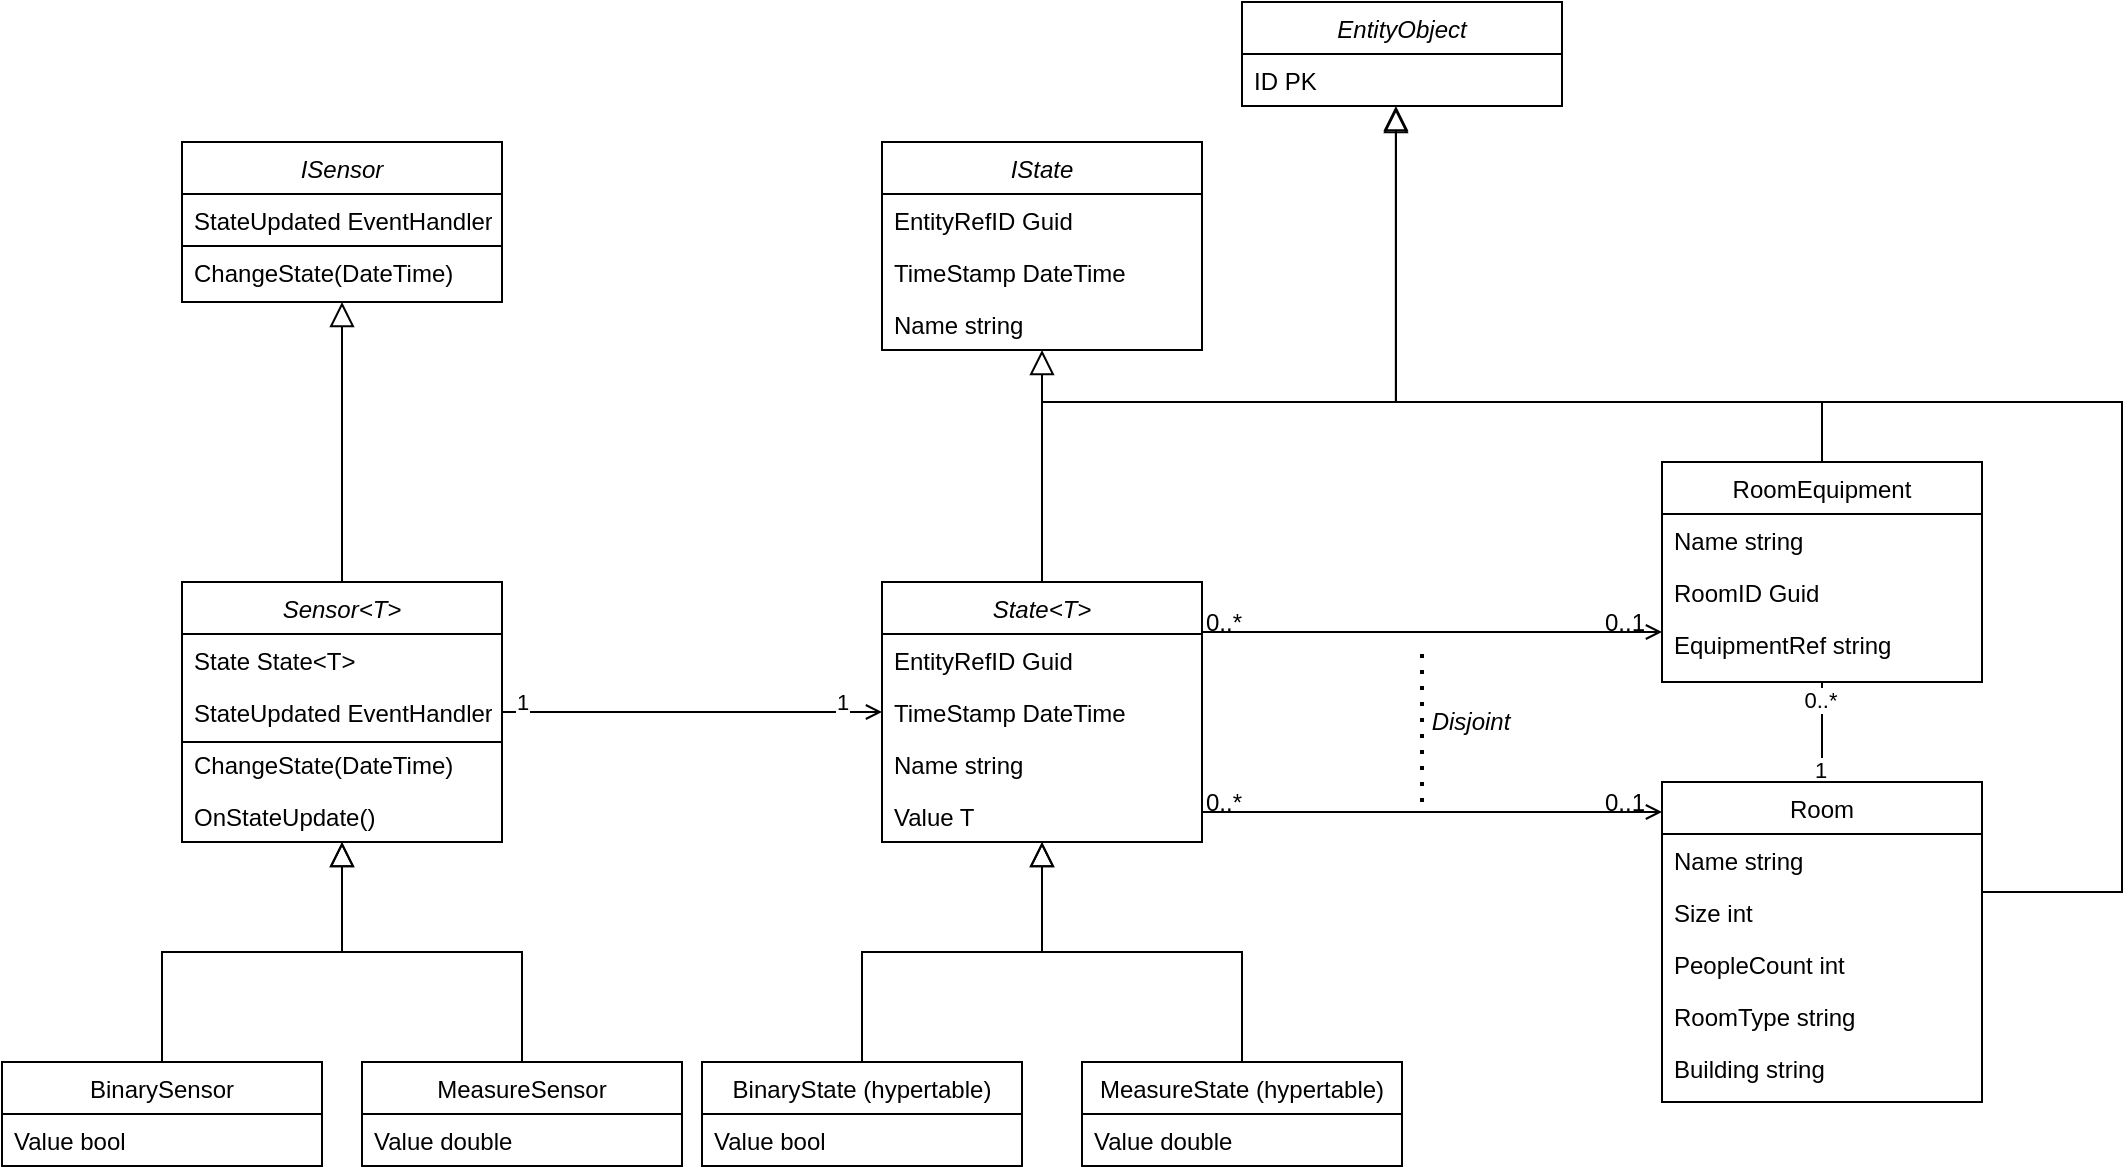 <mxfile version="20.0.1" type="device"><diagram id="C5RBs43oDa-KdzZeNtuy" name="Page-1"><mxGraphModel dx="2249" dy="794" grid="1" gridSize="10" guides="1" tooltips="1" connect="1" arrows="1" fold="1" page="1" pageScale="1" pageWidth="827" pageHeight="1169" math="0" shadow="0"><root><mxCell id="WIyWlLk6GJQsqaUBKTNV-0"/><mxCell id="WIyWlLk6GJQsqaUBKTNV-1" parent="WIyWlLk6GJQsqaUBKTNV-0"/><mxCell id="zkfFHV4jXpPFQw0GAbJ--0" value="State&lt;T&gt;" style="swimlane;fontStyle=2;align=center;verticalAlign=top;childLayout=stackLayout;horizontal=1;startSize=26;horizontalStack=0;resizeParent=1;resizeLast=0;collapsible=1;marginBottom=0;rounded=0;shadow=0;strokeWidth=1;" parent="WIyWlLk6GJQsqaUBKTNV-1" vertex="1"><mxGeometry x="110" y="300" width="160" height="130" as="geometry"><mxRectangle x="230" y="140" width="160" height="26" as="alternateBounds"/></mxGeometry></mxCell><mxCell id="zkfFHV4jXpPFQw0GAbJ--2" value="EntityRefID Guid" style="text;align=left;verticalAlign=top;spacingLeft=4;spacingRight=4;overflow=hidden;rotatable=0;points=[[0,0.5],[1,0.5]];portConstraint=eastwest;rounded=0;shadow=0;html=0;" parent="zkfFHV4jXpPFQw0GAbJ--0" vertex="1"><mxGeometry y="26" width="160" height="26" as="geometry"/></mxCell><mxCell id="zkfFHV4jXpPFQw0GAbJ--3" value="TimeStamp DateTime" style="text;align=left;verticalAlign=top;spacingLeft=4;spacingRight=4;overflow=hidden;rotatable=0;points=[[0,0.5],[1,0.5]];portConstraint=eastwest;rounded=0;shadow=0;html=0;" parent="zkfFHV4jXpPFQw0GAbJ--0" vertex="1"><mxGeometry y="52" width="160" height="26" as="geometry"/></mxCell><mxCell id="ZIYa35YMbLFhxTtSrHi2-1" value="Name string" style="text;align=left;verticalAlign=top;spacingLeft=4;spacingRight=4;overflow=hidden;rotatable=0;points=[[0,0.5],[1,0.5]];portConstraint=eastwest;rounded=0;shadow=0;html=0;" parent="zkfFHV4jXpPFQw0GAbJ--0" vertex="1"><mxGeometry y="78" width="160" height="26" as="geometry"/></mxCell><mxCell id="ZIYa35YMbLFhxTtSrHi2-34" value="Value T" style="text;align=left;verticalAlign=top;spacingLeft=4;spacingRight=4;overflow=hidden;rotatable=0;points=[[0,0.5],[1,0.5]];portConstraint=eastwest;rounded=0;shadow=0;html=0;" parent="zkfFHV4jXpPFQw0GAbJ--0" vertex="1"><mxGeometry y="104" width="160" height="26" as="geometry"/></mxCell><mxCell id="zkfFHV4jXpPFQw0GAbJ--6" value="BinaryState (hypertable)" style="swimlane;fontStyle=0;align=center;verticalAlign=top;childLayout=stackLayout;horizontal=1;startSize=26;horizontalStack=0;resizeParent=1;resizeLast=0;collapsible=1;marginBottom=0;rounded=0;shadow=0;strokeWidth=1;" parent="WIyWlLk6GJQsqaUBKTNV-1" vertex="1"><mxGeometry x="20" y="540" width="160" height="52" as="geometry"><mxRectangle x="130" y="380" width="160" height="26" as="alternateBounds"/></mxGeometry></mxCell><mxCell id="zkfFHV4jXpPFQw0GAbJ--7" value="Value bool" style="text;align=left;verticalAlign=top;spacingLeft=4;spacingRight=4;overflow=hidden;rotatable=0;points=[[0,0.5],[1,0.5]];portConstraint=eastwest;" parent="zkfFHV4jXpPFQw0GAbJ--6" vertex="1"><mxGeometry y="26" width="160" height="26" as="geometry"/></mxCell><mxCell id="zkfFHV4jXpPFQw0GAbJ--12" value="" style="endArrow=block;endSize=10;endFill=0;shadow=0;strokeWidth=1;rounded=0;edgeStyle=elbowEdgeStyle;elbow=vertical;" parent="WIyWlLk6GJQsqaUBKTNV-1" source="zkfFHV4jXpPFQw0GAbJ--6" target="zkfFHV4jXpPFQw0GAbJ--0" edge="1"><mxGeometry width="160" relative="1" as="geometry"><mxPoint x="90" y="383" as="sourcePoint"/><mxPoint x="90" y="383" as="targetPoint"/></mxGeometry></mxCell><mxCell id="zkfFHV4jXpPFQw0GAbJ--13" value="MeasureState (hypertable)" style="swimlane;fontStyle=0;align=center;verticalAlign=top;childLayout=stackLayout;horizontal=1;startSize=26;horizontalStack=0;resizeParent=1;resizeLast=0;collapsible=1;marginBottom=0;rounded=0;shadow=0;strokeWidth=1;" parent="WIyWlLk6GJQsqaUBKTNV-1" vertex="1"><mxGeometry x="210" y="540" width="160" height="52" as="geometry"><mxRectangle x="340" y="380" width="170" height="26" as="alternateBounds"/></mxGeometry></mxCell><mxCell id="zkfFHV4jXpPFQw0GAbJ--14" value="Value double" style="text;align=left;verticalAlign=top;spacingLeft=4;spacingRight=4;overflow=hidden;rotatable=0;points=[[0,0.5],[1,0.5]];portConstraint=eastwest;" parent="zkfFHV4jXpPFQw0GAbJ--13" vertex="1"><mxGeometry y="26" width="160" height="26" as="geometry"/></mxCell><mxCell id="zkfFHV4jXpPFQw0GAbJ--16" value="" style="endArrow=block;endSize=10;endFill=0;shadow=0;strokeWidth=1;rounded=0;edgeStyle=elbowEdgeStyle;elbow=vertical;" parent="WIyWlLk6GJQsqaUBKTNV-1" source="zkfFHV4jXpPFQw0GAbJ--13" target="zkfFHV4jXpPFQw0GAbJ--0" edge="1"><mxGeometry width="160" relative="1" as="geometry"><mxPoint x="100" y="553" as="sourcePoint"/><mxPoint x="200" y="451" as="targetPoint"/></mxGeometry></mxCell><mxCell id="zkfFHV4jXpPFQw0GAbJ--17" value="RoomEquipment" style="swimlane;fontStyle=0;align=center;verticalAlign=top;childLayout=stackLayout;horizontal=1;startSize=26;horizontalStack=0;resizeParent=1;resizeLast=0;collapsible=1;marginBottom=0;rounded=0;shadow=0;strokeWidth=1;" parent="WIyWlLk6GJQsqaUBKTNV-1" vertex="1"><mxGeometry x="500" y="240" width="160" height="110" as="geometry"><mxRectangle x="550" y="140" width="160" height="26" as="alternateBounds"/></mxGeometry></mxCell><mxCell id="zkfFHV4jXpPFQw0GAbJ--19" value="Name string" style="text;align=left;verticalAlign=top;spacingLeft=4;spacingRight=4;overflow=hidden;rotatable=0;points=[[0,0.5],[1,0.5]];portConstraint=eastwest;rounded=0;shadow=0;html=0;" parent="zkfFHV4jXpPFQw0GAbJ--17" vertex="1"><mxGeometry y="26" width="160" height="26" as="geometry"/></mxCell><mxCell id="zkfFHV4jXpPFQw0GAbJ--20" value="RoomID Guid" style="text;align=left;verticalAlign=top;spacingLeft=4;spacingRight=4;overflow=hidden;rotatable=0;points=[[0,0.5],[1,0.5]];portConstraint=eastwest;rounded=0;shadow=0;html=0;" parent="zkfFHV4jXpPFQw0GAbJ--17" vertex="1"><mxGeometry y="52" width="160" height="26" as="geometry"/></mxCell><mxCell id="ZIYa35YMbLFhxTtSrHi2-12" value="EquipmentRef string" style="text;align=left;verticalAlign=top;spacingLeft=4;spacingRight=4;overflow=hidden;rotatable=0;points=[[0,0.5],[1,0.5]];portConstraint=eastwest;rounded=0;shadow=0;html=0;" parent="zkfFHV4jXpPFQw0GAbJ--17" vertex="1"><mxGeometry y="78" width="160" height="26" as="geometry"/></mxCell><mxCell id="zkfFHV4jXpPFQw0GAbJ--26" value="" style="endArrow=open;shadow=0;strokeWidth=1;rounded=0;endFill=0;edgeStyle=elbowEdgeStyle;elbow=vertical;" parent="WIyWlLk6GJQsqaUBKTNV-1" source="zkfFHV4jXpPFQw0GAbJ--0" target="zkfFHV4jXpPFQw0GAbJ--17" edge="1"><mxGeometry x="0.5" y="41" relative="1" as="geometry"><mxPoint x="370" y="292" as="sourcePoint"/><mxPoint x="530" y="292" as="targetPoint"/><mxPoint x="-40" y="32" as="offset"/></mxGeometry></mxCell><mxCell id="zkfFHV4jXpPFQw0GAbJ--27" value="0..*" style="resizable=0;align=left;verticalAlign=bottom;labelBackgroundColor=none;fontSize=12;" parent="zkfFHV4jXpPFQw0GAbJ--26" connectable="0" vertex="1"><mxGeometry x="-1" relative="1" as="geometry"><mxPoint y="4" as="offset"/></mxGeometry></mxCell><mxCell id="zkfFHV4jXpPFQw0GAbJ--28" value="0..1" style="resizable=0;align=right;verticalAlign=bottom;labelBackgroundColor=none;fontSize=12;" parent="zkfFHV4jXpPFQw0GAbJ--26" connectable="0" vertex="1"><mxGeometry x="1" relative="1" as="geometry"><mxPoint x="-7" y="4" as="offset"/></mxGeometry></mxCell><mxCell id="ZIYa35YMbLFhxTtSrHi2-13" style="edgeStyle=orthogonalEdgeStyle;rounded=0;orthogonalLoop=1;jettySize=auto;html=1;endArrow=none;endFill=0;" parent="WIyWlLk6GJQsqaUBKTNV-1" source="ZIYa35YMbLFhxTtSrHi2-2" target="zkfFHV4jXpPFQw0GAbJ--17" edge="1"><mxGeometry relative="1" as="geometry"><mxPoint x="580" y="350" as="targetPoint"/></mxGeometry></mxCell><mxCell id="ZIYa35YMbLFhxTtSrHi2-14" value="0..*" style="edgeLabel;html=1;align=center;verticalAlign=middle;resizable=0;points=[];" parent="ZIYa35YMbLFhxTtSrHi2-13" vertex="1" connectable="0"><mxGeometry x="0.75" y="1" relative="1" as="geometry"><mxPoint y="3" as="offset"/></mxGeometry></mxCell><mxCell id="ZIYa35YMbLFhxTtSrHi2-15" value="1" style="edgeLabel;html=1;align=center;verticalAlign=middle;resizable=0;points=[];" parent="ZIYa35YMbLFhxTtSrHi2-13" vertex="1" connectable="0"><mxGeometry x="-0.317" y="1" relative="1" as="geometry"><mxPoint y="11" as="offset"/></mxGeometry></mxCell><mxCell id="ZIYa35YMbLFhxTtSrHi2-2" value="Room" style="swimlane;fontStyle=0;align=center;verticalAlign=top;childLayout=stackLayout;horizontal=1;startSize=26;horizontalStack=0;resizeParent=1;resizeLast=0;collapsible=1;marginBottom=0;rounded=0;shadow=0;strokeWidth=1;" parent="WIyWlLk6GJQsqaUBKTNV-1" vertex="1"><mxGeometry x="500" y="400" width="160" height="160" as="geometry"><mxRectangle x="550" y="140" width="160" height="26" as="alternateBounds"/></mxGeometry></mxCell><mxCell id="ZIYa35YMbLFhxTtSrHi2-4" value="Name string" style="text;align=left;verticalAlign=top;spacingLeft=4;spacingRight=4;overflow=hidden;rotatable=0;points=[[0,0.5],[1,0.5]];portConstraint=eastwest;rounded=0;shadow=0;html=0;" parent="ZIYa35YMbLFhxTtSrHi2-2" vertex="1"><mxGeometry y="26" width="160" height="26" as="geometry"/></mxCell><mxCell id="ZIYa35YMbLFhxTtSrHi2-5" value="Size int" style="text;align=left;verticalAlign=top;spacingLeft=4;spacingRight=4;overflow=hidden;rotatable=0;points=[[0,0.5],[1,0.5]];portConstraint=eastwest;rounded=0;shadow=0;html=0;" parent="ZIYa35YMbLFhxTtSrHi2-2" vertex="1"><mxGeometry y="52" width="160" height="26" as="geometry"/></mxCell><mxCell id="ZIYa35YMbLFhxTtSrHi2-6" value="PeopleCount int" style="text;align=left;verticalAlign=top;spacingLeft=4;spacingRight=4;overflow=hidden;rotatable=0;points=[[0,0.5],[1,0.5]];portConstraint=eastwest;rounded=0;shadow=0;html=0;" parent="ZIYa35YMbLFhxTtSrHi2-2" vertex="1"><mxGeometry y="78" width="160" height="26" as="geometry"/></mxCell><mxCell id="ZIYa35YMbLFhxTtSrHi2-7" value="RoomType string   " style="text;align=left;verticalAlign=top;spacingLeft=4;spacingRight=4;overflow=hidden;rotatable=0;points=[[0,0.5],[1,0.5]];portConstraint=eastwest;rounded=0;shadow=0;html=0;" parent="ZIYa35YMbLFhxTtSrHi2-2" vertex="1"><mxGeometry y="104" width="160" height="26" as="geometry"/></mxCell><mxCell id="yZlu84ltAjyXLDxq1VQs-2" value="Building string   " style="text;align=left;verticalAlign=top;spacingLeft=4;spacingRight=4;overflow=hidden;rotatable=0;points=[[0,0.5],[1,0.5]];portConstraint=eastwest;rounded=0;shadow=0;html=0;" vertex="1" parent="ZIYa35YMbLFhxTtSrHi2-2"><mxGeometry y="130" width="160" height="26" as="geometry"/></mxCell><mxCell id="ZIYa35YMbLFhxTtSrHi2-8" value="" style="endArrow=open;shadow=0;strokeWidth=1;rounded=0;endFill=0;edgeStyle=elbowEdgeStyle;elbow=vertical;" parent="WIyWlLk6GJQsqaUBKTNV-1" source="zkfFHV4jXpPFQw0GAbJ--0" target="ZIYa35YMbLFhxTtSrHi2-2" edge="1"><mxGeometry x="0.5" y="41" relative="1" as="geometry"><mxPoint x="370" y="320" as="sourcePoint"/><mxPoint x="560" y="320" as="targetPoint"/><mxPoint x="-40" y="32" as="offset"/></mxGeometry></mxCell><mxCell id="ZIYa35YMbLFhxTtSrHi2-9" value="0..*" style="resizable=0;align=left;verticalAlign=bottom;labelBackgroundColor=none;fontSize=12;" parent="ZIYa35YMbLFhxTtSrHi2-8" connectable="0" vertex="1"><mxGeometry x="-1" relative="1" as="geometry"><mxPoint y="4" as="offset"/></mxGeometry></mxCell><mxCell id="ZIYa35YMbLFhxTtSrHi2-10" value="0..1" style="resizable=0;align=right;verticalAlign=bottom;labelBackgroundColor=none;fontSize=12;" parent="ZIYa35YMbLFhxTtSrHi2-8" connectable="0" vertex="1"><mxGeometry x="1" relative="1" as="geometry"><mxPoint x="-7" y="4" as="offset"/></mxGeometry></mxCell><mxCell id="ZIYa35YMbLFhxTtSrHi2-23" value="EntityObject" style="swimlane;fontStyle=2;align=center;verticalAlign=top;childLayout=stackLayout;horizontal=1;startSize=26;horizontalStack=0;resizeParent=1;resizeLast=0;collapsible=1;marginBottom=0;rounded=0;shadow=0;strokeWidth=1;" parent="WIyWlLk6GJQsqaUBKTNV-1" vertex="1"><mxGeometry x="290" y="10" width="160" height="52" as="geometry"><mxRectangle x="230" y="140" width="160" height="26" as="alternateBounds"/></mxGeometry></mxCell><mxCell id="ZIYa35YMbLFhxTtSrHi2-24" value="ID PK" style="text;align=left;verticalAlign=top;spacingLeft=4;spacingRight=4;overflow=hidden;rotatable=0;points=[[0,0.5],[1,0.5]];portConstraint=eastwest;" parent="ZIYa35YMbLFhxTtSrHi2-23" vertex="1"><mxGeometry y="26" width="160" height="26" as="geometry"/></mxCell><mxCell id="ZIYa35YMbLFhxTtSrHi2-28" value="" style="endArrow=block;endSize=10;endFill=0;shadow=0;strokeWidth=1;rounded=0;edgeStyle=elbowEdgeStyle;elbow=vertical;entryX=0.481;entryY=1;entryDx=0;entryDy=0;entryPerimeter=0;" parent="WIyWlLk6GJQsqaUBKTNV-1" source="zkfFHV4jXpPFQw0GAbJ--17" target="ZIYa35YMbLFhxTtSrHi2-24" edge="1"><mxGeometry width="160" relative="1" as="geometry"><mxPoint x="470" y="280" as="sourcePoint"/><mxPoint x="360" y="132" as="targetPoint"/><Array as="points"><mxPoint x="360" y="210"/><mxPoint x="460" y="180"/><mxPoint x="360" y="190"/></Array></mxGeometry></mxCell><mxCell id="ZIYa35YMbLFhxTtSrHi2-30" value="" style="endArrow=block;endSize=10;endFill=0;shadow=0;strokeWidth=1;rounded=0;edgeStyle=elbowEdgeStyle;elbow=vertical;exitX=0.5;exitY=0;exitDx=0;exitDy=0;entryX=0.481;entryY=1.038;entryDx=0;entryDy=0;entryPerimeter=0;" parent="WIyWlLk6GJQsqaUBKTNV-1" source="zkfFHV4jXpPFQw0GAbJ--0" target="ZIYa35YMbLFhxTtSrHi2-24" edge="1"><mxGeometry width="160" relative="1" as="geometry"><mxPoint x="360" y="208" as="sourcePoint"/><mxPoint x="360" y="132" as="targetPoint"/><Array as="points"><mxPoint x="360" y="210"/><mxPoint x="360" y="180"/><mxPoint x="360" y="190"/><mxPoint x="360" y="150"/><mxPoint x="360" y="170"/></Array></mxGeometry></mxCell><mxCell id="ZIYa35YMbLFhxTtSrHi2-33" style="edgeStyle=orthogonalEdgeStyle;rounded=0;orthogonalLoop=1;jettySize=auto;html=1;endArrow=none;endFill=0;" parent="WIyWlLk6GJQsqaUBKTNV-1" source="ZIYa35YMbLFhxTtSrHi2-2" edge="1"><mxGeometry relative="1" as="geometry"><mxPoint x="580" y="210" as="targetPoint"/><Array as="points"><mxPoint x="730" y="455"/><mxPoint x="730" y="210"/><mxPoint x="580" y="210"/></Array></mxGeometry></mxCell><mxCell id="sdg6t4KoSezX6TQlxOpi-17" style="edgeStyle=orthogonalEdgeStyle;rounded=0;orthogonalLoop=1;jettySize=auto;html=1;entryX=0;entryY=0.5;entryDx=0;entryDy=0;endArrow=open;endFill=0;" parent="WIyWlLk6GJQsqaUBKTNV-1" source="sdg6t4KoSezX6TQlxOpi-0" target="zkfFHV4jXpPFQw0GAbJ--3" edge="1"><mxGeometry relative="1" as="geometry"/></mxCell><mxCell id="sdg6t4KoSezX6TQlxOpi-18" value="1" style="edgeLabel;html=1;align=center;verticalAlign=middle;resizable=0;points=[];" parent="sdg6t4KoSezX6TQlxOpi-17" vertex="1" connectable="0"><mxGeometry x="-0.758" y="-2" relative="1" as="geometry"><mxPoint x="-13" y="-7" as="offset"/></mxGeometry></mxCell><mxCell id="sdg6t4KoSezX6TQlxOpi-19" value="1" style="edgeLabel;html=1;align=center;verticalAlign=middle;resizable=0;points=[];" parent="sdg6t4KoSezX6TQlxOpi-17" vertex="1" connectable="0"><mxGeometry x="0.705" y="2" relative="1" as="geometry"><mxPoint x="8" y="-3" as="offset"/></mxGeometry></mxCell><mxCell id="sdg6t4KoSezX6TQlxOpi-0" value="Sensor&lt;T&gt;" style="swimlane;fontStyle=2;align=center;verticalAlign=top;childLayout=stackLayout;horizontal=1;startSize=26;horizontalStack=0;resizeParent=1;resizeLast=0;collapsible=1;marginBottom=0;rounded=0;shadow=0;strokeWidth=1;" parent="WIyWlLk6GJQsqaUBKTNV-1" vertex="1"><mxGeometry x="-240" y="300" width="160" height="130" as="geometry"><mxRectangle x="230" y="140" width="160" height="26" as="alternateBounds"/></mxGeometry></mxCell><mxCell id="sdg6t4KoSezX6TQlxOpi-1" value="State State&lt;T&gt;" style="text;align=left;verticalAlign=top;spacingLeft=4;spacingRight=4;overflow=hidden;rotatable=0;points=[[0,0.5],[1,0.5]];portConstraint=eastwest;rounded=0;shadow=0;html=0;" parent="sdg6t4KoSezX6TQlxOpi-0" vertex="1"><mxGeometry y="26" width="160" height="26" as="geometry"/></mxCell><mxCell id="sdg6t4KoSezX6TQlxOpi-6" value="" style="endArrow=none;html=1;rounded=0;" parent="sdg6t4KoSezX6TQlxOpi-0" edge="1"><mxGeometry width="50" height="50" relative="1" as="geometry"><mxPoint y="80" as="sourcePoint"/><mxPoint x="160" y="80" as="targetPoint"/><Array as="points"/></mxGeometry></mxCell><mxCell id="sdg6t4KoSezX6TQlxOpi-9" value="StateUpdated EventHandler" style="text;align=left;verticalAlign=top;spacingLeft=4;spacingRight=4;overflow=hidden;rotatable=0;points=[[0,0.5],[1,0.5]];portConstraint=eastwest;rounded=0;shadow=0;html=0;" parent="sdg6t4KoSezX6TQlxOpi-0" vertex="1"><mxGeometry y="52" width="160" height="26" as="geometry"/></mxCell><mxCell id="sdg6t4KoSezX6TQlxOpi-7" value="ChangeState(DateTime)" style="text;align=left;verticalAlign=top;spacingLeft=4;spacingRight=4;overflow=hidden;rotatable=0;points=[[0,0.5],[1,0.5]];portConstraint=eastwest;rounded=0;shadow=0;html=0;" parent="sdg6t4KoSezX6TQlxOpi-0" vertex="1"><mxGeometry y="78" width="160" height="26" as="geometry"/></mxCell><mxCell id="sdg6t4KoSezX6TQlxOpi-8" value="OnStateUpdate()" style="text;align=left;verticalAlign=top;spacingLeft=4;spacingRight=4;overflow=hidden;rotatable=0;points=[[0,0.5],[1,0.5]];portConstraint=eastwest;rounded=0;shadow=0;html=0;" parent="sdg6t4KoSezX6TQlxOpi-0" vertex="1"><mxGeometry y="104" width="160" height="26" as="geometry"/></mxCell><mxCell id="sdg6t4KoSezX6TQlxOpi-10" value="BinarySensor" style="swimlane;fontStyle=0;align=center;verticalAlign=top;childLayout=stackLayout;horizontal=1;startSize=26;horizontalStack=0;resizeParent=1;resizeLast=0;collapsible=1;marginBottom=0;rounded=0;shadow=0;strokeWidth=1;" parent="WIyWlLk6GJQsqaUBKTNV-1" vertex="1"><mxGeometry x="-330" y="540" width="160" height="52" as="geometry"><mxRectangle x="130" y="380" width="160" height="26" as="alternateBounds"/></mxGeometry></mxCell><mxCell id="sdg6t4KoSezX6TQlxOpi-11" value="Value bool" style="text;align=left;verticalAlign=top;spacingLeft=4;spacingRight=4;overflow=hidden;rotatable=0;points=[[0,0.5],[1,0.5]];portConstraint=eastwest;" parent="sdg6t4KoSezX6TQlxOpi-10" vertex="1"><mxGeometry y="26" width="160" height="26" as="geometry"/></mxCell><mxCell id="sdg6t4KoSezX6TQlxOpi-12" value="MeasureSensor" style="swimlane;fontStyle=0;align=center;verticalAlign=top;childLayout=stackLayout;horizontal=1;startSize=26;horizontalStack=0;resizeParent=1;resizeLast=0;collapsible=1;marginBottom=0;rounded=0;shadow=0;strokeWidth=1;" parent="WIyWlLk6GJQsqaUBKTNV-1" vertex="1"><mxGeometry x="-150" y="540" width="160" height="52" as="geometry"><mxRectangle x="340" y="380" width="170" height="26" as="alternateBounds"/></mxGeometry></mxCell><mxCell id="sdg6t4KoSezX6TQlxOpi-13" value="Value double" style="text;align=left;verticalAlign=top;spacingLeft=4;spacingRight=4;overflow=hidden;rotatable=0;points=[[0,0.5],[1,0.5]];portConstraint=eastwest;" parent="sdg6t4KoSezX6TQlxOpi-12" vertex="1"><mxGeometry y="26" width="160" height="26" as="geometry"/></mxCell><mxCell id="sdg6t4KoSezX6TQlxOpi-14" value="" style="endArrow=block;endSize=10;endFill=0;shadow=0;strokeWidth=1;rounded=0;edgeStyle=elbowEdgeStyle;elbow=vertical;" parent="WIyWlLk6GJQsqaUBKTNV-1" source="sdg6t4KoSezX6TQlxOpi-10" target="sdg6t4KoSezX6TQlxOpi-0" edge="1"><mxGeometry width="160" relative="1" as="geometry"><mxPoint x="-210" y="560" as="sourcePoint"/><mxPoint x="-120" y="450" as="targetPoint"/></mxGeometry></mxCell><mxCell id="sdg6t4KoSezX6TQlxOpi-15" value="" style="endArrow=block;endSize=10;endFill=0;shadow=0;strokeWidth=1;rounded=0;edgeStyle=elbowEdgeStyle;elbow=vertical;" parent="WIyWlLk6GJQsqaUBKTNV-1" source="sdg6t4KoSezX6TQlxOpi-12" target="sdg6t4KoSezX6TQlxOpi-0" edge="1"><mxGeometry width="160" relative="1" as="geometry"><mxPoint x="-20" y="560" as="sourcePoint"/><mxPoint x="-120" y="450" as="targetPoint"/></mxGeometry></mxCell><mxCell id="sdg6t4KoSezX6TQlxOpi-21" value="ISensor" style="swimlane;fontStyle=2;align=center;verticalAlign=top;childLayout=stackLayout;horizontal=1;startSize=26;horizontalStack=0;resizeParent=1;resizeLast=0;collapsible=1;marginBottom=0;rounded=0;shadow=0;strokeWidth=1;" parent="WIyWlLk6GJQsqaUBKTNV-1" vertex="1"><mxGeometry x="-240" y="80" width="160" height="80" as="geometry"><mxRectangle x="230" y="140" width="160" height="26" as="alternateBounds"/></mxGeometry></mxCell><mxCell id="sdg6t4KoSezX6TQlxOpi-24" value="StateUpdated EventHandler" style="text;align=left;verticalAlign=top;spacingLeft=4;spacingRight=4;overflow=hidden;rotatable=0;points=[[0,0.5],[1,0.5]];portConstraint=eastwest;rounded=0;shadow=0;html=0;" parent="sdg6t4KoSezX6TQlxOpi-21" vertex="1"><mxGeometry y="26" width="160" height="26" as="geometry"/></mxCell><mxCell id="sdg6t4KoSezX6TQlxOpi-23" value="" style="endArrow=none;html=1;rounded=0;" parent="sdg6t4KoSezX6TQlxOpi-21" edge="1"><mxGeometry width="50" height="50" relative="1" as="geometry"><mxPoint y="52" as="sourcePoint"/><mxPoint x="160" y="52" as="targetPoint"/><Array as="points"><mxPoint x="90" y="52"/></Array></mxGeometry></mxCell><mxCell id="sdg6t4KoSezX6TQlxOpi-25" value="ChangeState(DateTime)" style="text;align=left;verticalAlign=top;spacingLeft=4;spacingRight=4;overflow=hidden;rotatable=0;points=[[0,0.5],[1,0.5]];portConstraint=eastwest;rounded=0;shadow=0;html=0;" parent="sdg6t4KoSezX6TQlxOpi-21" vertex="1"><mxGeometry y="52" width="160" height="26" as="geometry"/></mxCell><mxCell id="sdg6t4KoSezX6TQlxOpi-27" value="" style="endArrow=block;endSize=10;endFill=0;shadow=0;strokeWidth=1;rounded=0;edgeStyle=elbowEdgeStyle;elbow=vertical;" parent="WIyWlLk6GJQsqaUBKTNV-1" source="sdg6t4KoSezX6TQlxOpi-0" target="sdg6t4KoSezX6TQlxOpi-21" edge="1"><mxGeometry width="160" relative="1" as="geometry"><mxPoint x="40" y="340" as="sourcePoint"/><mxPoint x="-50.0" y="230.0" as="targetPoint"/></mxGeometry></mxCell><mxCell id="sdg6t4KoSezX6TQlxOpi-28" value="IState" style="swimlane;fontStyle=2;align=center;verticalAlign=top;childLayout=stackLayout;horizontal=1;startSize=26;horizontalStack=0;resizeParent=1;resizeLast=0;collapsible=1;marginBottom=0;rounded=0;shadow=0;strokeWidth=1;" parent="WIyWlLk6GJQsqaUBKTNV-1" vertex="1"><mxGeometry x="110" y="80" width="160" height="104" as="geometry"><mxRectangle x="230" y="140" width="160" height="26" as="alternateBounds"/></mxGeometry></mxCell><mxCell id="sdg6t4KoSezX6TQlxOpi-29" value="EntityRefID Guid" style="text;align=left;verticalAlign=top;spacingLeft=4;spacingRight=4;overflow=hidden;rotatable=0;points=[[0,0.5],[1,0.5]];portConstraint=eastwest;rounded=0;shadow=0;html=0;" parent="sdg6t4KoSezX6TQlxOpi-28" vertex="1"><mxGeometry y="26" width="160" height="26" as="geometry"/></mxCell><mxCell id="sdg6t4KoSezX6TQlxOpi-30" value="TimeStamp DateTime" style="text;align=left;verticalAlign=top;spacingLeft=4;spacingRight=4;overflow=hidden;rotatable=0;points=[[0,0.5],[1,0.5]];portConstraint=eastwest;rounded=0;shadow=0;html=0;" parent="sdg6t4KoSezX6TQlxOpi-28" vertex="1"><mxGeometry y="52" width="160" height="26" as="geometry"/></mxCell><mxCell id="sdg6t4KoSezX6TQlxOpi-31" value="Name string" style="text;align=left;verticalAlign=top;spacingLeft=4;spacingRight=4;overflow=hidden;rotatable=0;points=[[0,0.5],[1,0.5]];portConstraint=eastwest;rounded=0;shadow=0;html=0;" parent="sdg6t4KoSezX6TQlxOpi-28" vertex="1"><mxGeometry y="78" width="160" height="26" as="geometry"/></mxCell><mxCell id="sdg6t4KoSezX6TQlxOpi-34" value="" style="endArrow=block;endSize=10;endFill=0;shadow=0;strokeWidth=1;rounded=0;edgeStyle=elbowEdgeStyle;elbow=vertical;" parent="WIyWlLk6GJQsqaUBKTNV-1" source="zkfFHV4jXpPFQw0GAbJ--0" target="sdg6t4KoSezX6TQlxOpi-28" edge="1"><mxGeometry width="160" relative="1" as="geometry"><mxPoint x="200" y="310" as="sourcePoint"/><mxPoint x="370" y="142.0" as="targetPoint"/><Array as="points"><mxPoint x="190" y="240"/><mxPoint x="70" y="210"/><mxPoint x="190" y="180"/><mxPoint x="180" y="180"/><mxPoint x="370" y="190"/><mxPoint x="370" y="200"/><mxPoint x="370" y="160"/><mxPoint x="370" y="180"/></Array></mxGeometry></mxCell><mxCell id="yZlu84ltAjyXLDxq1VQs-0" value="" style="endArrow=none;dashed=1;html=1;dashPattern=1 3;strokeWidth=2;rounded=0;" edge="1" parent="WIyWlLk6GJQsqaUBKTNV-1"><mxGeometry width="50" height="50" relative="1" as="geometry"><mxPoint x="380" y="410" as="sourcePoint"/><mxPoint x="380" y="330" as="targetPoint"/></mxGeometry></mxCell><mxCell id="yZlu84ltAjyXLDxq1VQs-1" value="&lt;i&gt;Disjoint&lt;/i&gt;" style="text;html=1;align=center;verticalAlign=middle;resizable=0;points=[];autosize=1;strokeColor=none;fillColor=none;" vertex="1" parent="WIyWlLk6GJQsqaUBKTNV-1"><mxGeometry x="379" y="360" width="50" height="20" as="geometry"/></mxCell></root></mxGraphModel></diagram></mxfile>